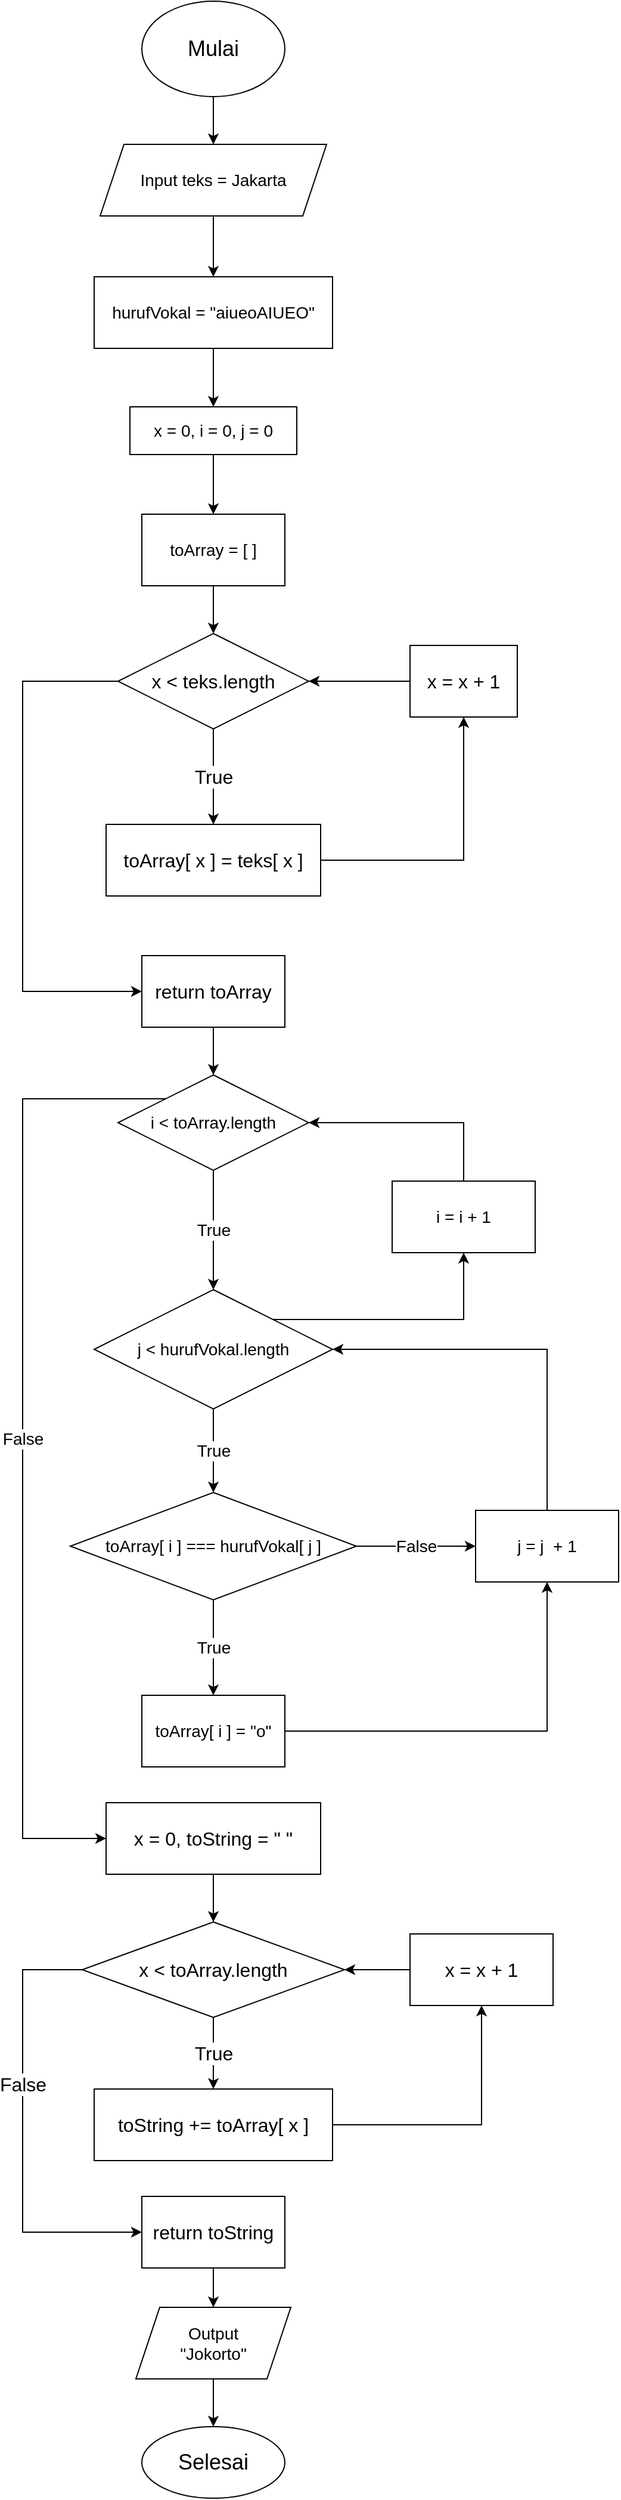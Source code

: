 <mxfile version="20.6.2" type="device"><diagram id="nrazadgDZbLPzRr9Nxsx" name="Page-1"><mxGraphModel dx="1038" dy="556" grid="1" gridSize="10" guides="1" tooltips="1" connect="1" arrows="1" fold="1" page="1" pageScale="1" pageWidth="650" pageHeight="254" math="0" shadow="0"><root><mxCell id="0"/><mxCell id="1" parent="0"/><mxCell id="iTz9kAPEqhln5TLF2vc8-3" value="" style="edgeStyle=orthogonalEdgeStyle;rounded=0;orthogonalLoop=1;jettySize=auto;html=1;fontSize=18;entryX=0.5;entryY=0;entryDx=0;entryDy=0;" parent="1" source="iTz9kAPEqhln5TLF2vc8-1" target="iTz9kAPEqhln5TLF2vc8-4" edge="1"><mxGeometry relative="1" as="geometry"><mxPoint x="381" y="120" as="targetPoint"/></mxGeometry></mxCell><mxCell id="iTz9kAPEqhln5TLF2vc8-1" value="Mulai" style="ellipse;whiteSpace=wrap;html=1;fontSize=18;" parent="1" vertex="1"><mxGeometry x="181" y="80" width="120" height="80" as="geometry"/></mxCell><mxCell id="iTz9kAPEqhln5TLF2vc8-12" value="" style="edgeStyle=orthogonalEdgeStyle;rounded=0;orthogonalLoop=1;jettySize=auto;html=1;fontSize=14;entryX=0.5;entryY=0;entryDx=0;entryDy=0;" parent="1" source="iTz9kAPEqhln5TLF2vc8-4" target="iTz9kAPEqhln5TLF2vc8-11" edge="1"><mxGeometry relative="1" as="geometry"/></mxCell><mxCell id="iTz9kAPEqhln5TLF2vc8-4" value="Input teks = Jakarta" style="shape=parallelogram;perimeter=parallelogramPerimeter;whiteSpace=wrap;html=1;fixedSize=1;fontSize=14;" parent="1" vertex="1"><mxGeometry x="146" y="200" width="190" height="60" as="geometry"/></mxCell><mxCell id="iTz9kAPEqhln5TLF2vc8-14" value="" style="edgeStyle=orthogonalEdgeStyle;rounded=0;orthogonalLoop=1;jettySize=auto;html=1;fontSize=14;entryX=0.5;entryY=0;entryDx=0;entryDy=0;" parent="1" source="iTz9kAPEqhln5TLF2vc8-11" target="iTz9kAPEqhln5TLF2vc8-13" edge="1"><mxGeometry relative="1" as="geometry"/></mxCell><mxCell id="iTz9kAPEqhln5TLF2vc8-11" value="hurufVokal = &quot;aiueoAIUEO&quot;" style="whiteSpace=wrap;html=1;fontSize=14;" parent="1" vertex="1"><mxGeometry x="141" y="311" width="200" height="60" as="geometry"/></mxCell><mxCell id="iTz9kAPEqhln5TLF2vc8-16" value="" style="edgeStyle=orthogonalEdgeStyle;rounded=0;orthogonalLoop=1;jettySize=auto;html=1;fontSize=14;entryX=0.5;entryY=0;entryDx=0;entryDy=0;" parent="1" source="iTz9kAPEqhln5TLF2vc8-13" target="u4vmaYTpjQcJ_F1yOxaH-1" edge="1"><mxGeometry relative="1" as="geometry"><mxPoint x="241" y="490" as="targetPoint"/></mxGeometry></mxCell><mxCell id="iTz9kAPEqhln5TLF2vc8-13" value="x = 0, i = 0, j = 0" style="whiteSpace=wrap;html=1;fontSize=14;" parent="1" vertex="1"><mxGeometry x="171" y="420" width="140" height="40" as="geometry"/></mxCell><mxCell id="iTz9kAPEqhln5TLF2vc8-18" value="True" style="edgeStyle=orthogonalEdgeStyle;rounded=0;orthogonalLoop=1;jettySize=auto;html=1;fontSize=14;entryX=0.5;entryY=0;entryDx=0;entryDy=0;" parent="1" source="iTz9kAPEqhln5TLF2vc8-15" target="iTz9kAPEqhln5TLF2vc8-19" edge="1"><mxGeometry relative="1" as="geometry"><mxPoint x="241" y="1160" as="targetPoint"/></mxGeometry></mxCell><mxCell id="iTz9kAPEqhln5TLF2vc8-40" value="False" style="edgeStyle=orthogonalEdgeStyle;rounded=0;orthogonalLoop=1;jettySize=auto;html=1;exitX=0;exitY=0;exitDx=0;exitDy=0;fontSize=14;entryX=0;entryY=0.5;entryDx=0;entryDy=0;" parent="1" source="iTz9kAPEqhln5TLF2vc8-15" target="u4vmaYTpjQcJ_F1yOxaH-16" edge="1"><mxGeometry relative="1" as="geometry"><mxPoint x="177" y="1810" as="targetPoint"/><Array as="points"><mxPoint x="81" y="1000"/><mxPoint x="81" y="1620"/></Array></mxGeometry></mxCell><mxCell id="iTz9kAPEqhln5TLF2vc8-15" value="i &amp;lt; toArray.length" style="rhombus;whiteSpace=wrap;html=1;fontSize=14;" parent="1" vertex="1"><mxGeometry x="161" y="980" width="160" height="80" as="geometry"/></mxCell><mxCell id="iTz9kAPEqhln5TLF2vc8-22" value="True" style="edgeStyle=orthogonalEdgeStyle;rounded=0;orthogonalLoop=1;jettySize=auto;html=1;exitX=0.5;exitY=1;exitDx=0;exitDy=0;fontSize=14;" parent="1" source="iTz9kAPEqhln5TLF2vc8-19" target="iTz9kAPEqhln5TLF2vc8-23" edge="1"><mxGeometry relative="1" as="geometry"><mxPoint x="241" y="1330" as="targetPoint"/></mxGeometry></mxCell><mxCell id="iTz9kAPEqhln5TLF2vc8-37" style="edgeStyle=orthogonalEdgeStyle;rounded=0;orthogonalLoop=1;jettySize=auto;html=1;exitX=1;exitY=0;exitDx=0;exitDy=0;entryX=0.5;entryY=1;entryDx=0;entryDy=0;fontSize=14;" parent="1" source="iTz9kAPEqhln5TLF2vc8-19" target="iTz9kAPEqhln5TLF2vc8-36" edge="1"><mxGeometry relative="1" as="geometry"/></mxCell><mxCell id="iTz9kAPEqhln5TLF2vc8-19" value="j &amp;lt; hurufVokal.length" style="rhombus;whiteSpace=wrap;html=1;fontSize=14;" parent="1" vertex="1"><mxGeometry x="141" y="1160" width="200" height="100" as="geometry"/></mxCell><mxCell id="iTz9kAPEqhln5TLF2vc8-25" value="True" style="edgeStyle=orthogonalEdgeStyle;rounded=0;orthogonalLoop=1;jettySize=auto;html=1;fontSize=14;" parent="1" source="iTz9kAPEqhln5TLF2vc8-23" target="iTz9kAPEqhln5TLF2vc8-24" edge="1"><mxGeometry relative="1" as="geometry"/></mxCell><mxCell id="iTz9kAPEqhln5TLF2vc8-27" value="False" style="edgeStyle=orthogonalEdgeStyle;rounded=0;orthogonalLoop=1;jettySize=auto;html=1;exitX=1;exitY=0.5;exitDx=0;exitDy=0;entryX=0;entryY=0.5;entryDx=0;entryDy=0;fontSize=14;" parent="1" source="iTz9kAPEqhln5TLF2vc8-23" target="iTz9kAPEqhln5TLF2vc8-33" edge="1"><mxGeometry relative="1" as="geometry"/></mxCell><mxCell id="iTz9kAPEqhln5TLF2vc8-23" value="toArray[ i ] === hurufVokal[ j ]" style="rhombus;whiteSpace=wrap;html=1;fontSize=14;" parent="1" vertex="1"><mxGeometry x="121" y="1330" width="240" height="90" as="geometry"/></mxCell><mxCell id="iTz9kAPEqhln5TLF2vc8-34" style="edgeStyle=orthogonalEdgeStyle;rounded=0;orthogonalLoop=1;jettySize=auto;html=1;exitX=1;exitY=0.5;exitDx=0;exitDy=0;entryX=0.5;entryY=1;entryDx=0;entryDy=0;fontSize=14;" parent="1" source="iTz9kAPEqhln5TLF2vc8-24" target="iTz9kAPEqhln5TLF2vc8-33" edge="1"><mxGeometry relative="1" as="geometry"/></mxCell><mxCell id="iTz9kAPEqhln5TLF2vc8-24" value="toArray[ i ] = &quot;o&quot;" style="whiteSpace=wrap;html=1;fontSize=14;" parent="1" vertex="1"><mxGeometry x="181" y="1500" width="120" height="60" as="geometry"/></mxCell><mxCell id="iTz9kAPEqhln5TLF2vc8-35" style="edgeStyle=orthogonalEdgeStyle;rounded=0;orthogonalLoop=1;jettySize=auto;html=1;exitX=0.5;exitY=0;exitDx=0;exitDy=0;entryX=1;entryY=0.5;entryDx=0;entryDy=0;fontSize=14;" parent="1" source="iTz9kAPEqhln5TLF2vc8-33" target="iTz9kAPEqhln5TLF2vc8-19" edge="1"><mxGeometry relative="1" as="geometry"/></mxCell><mxCell id="iTz9kAPEqhln5TLF2vc8-33" value="j = j&amp;nbsp; + 1" style="rounded=0;whiteSpace=wrap;html=1;fontSize=14;" parent="1" vertex="1"><mxGeometry x="461" y="1345" width="120" height="60" as="geometry"/></mxCell><mxCell id="iTz9kAPEqhln5TLF2vc8-38" style="edgeStyle=orthogonalEdgeStyle;rounded=0;orthogonalLoop=1;jettySize=auto;html=1;exitX=0.5;exitY=0;exitDx=0;exitDy=0;entryX=1;entryY=0.5;entryDx=0;entryDy=0;fontSize=14;" parent="1" source="iTz9kAPEqhln5TLF2vc8-36" target="iTz9kAPEqhln5TLF2vc8-15" edge="1"><mxGeometry relative="1" as="geometry"/></mxCell><mxCell id="iTz9kAPEqhln5TLF2vc8-36" value="i = i + 1" style="rounded=0;whiteSpace=wrap;html=1;fontSize=14;" parent="1" vertex="1"><mxGeometry x="391" y="1069" width="120" height="60" as="geometry"/></mxCell><mxCell id="iTz9kAPEqhln5TLF2vc8-42" value="" style="edgeStyle=orthogonalEdgeStyle;rounded=0;orthogonalLoop=1;jettySize=auto;html=1;fontSize=14;" parent="1" source="iTz9kAPEqhln5TLF2vc8-39" target="iTz9kAPEqhln5TLF2vc8-41" edge="1"><mxGeometry relative="1" as="geometry"/></mxCell><mxCell id="iTz9kAPEqhln5TLF2vc8-39" value="&lt;div&gt;Output&lt;/div&gt;&lt;div&gt;&quot;Jokorto&quot;&lt;br&gt;&lt;/div&gt;" style="shape=parallelogram;perimeter=parallelogramPerimeter;whiteSpace=wrap;html=1;fixedSize=1;fontSize=14;" parent="1" vertex="1"><mxGeometry x="176" y="2013" width="130" height="60" as="geometry"/></mxCell><mxCell id="iTz9kAPEqhln5TLF2vc8-41" value="Selesai" style="ellipse;whiteSpace=wrap;html=1;fontSize=18;" parent="1" vertex="1"><mxGeometry x="181" y="2113" width="120" height="60" as="geometry"/></mxCell><mxCell id="u4vmaYTpjQcJ_F1yOxaH-5" value="" style="edgeStyle=orthogonalEdgeStyle;rounded=0;orthogonalLoop=1;jettySize=auto;html=1;fontSize=14;" edge="1" parent="1" source="u4vmaYTpjQcJ_F1yOxaH-1" target="u4vmaYTpjQcJ_F1yOxaH-4"><mxGeometry relative="1" as="geometry"/></mxCell><mxCell id="u4vmaYTpjQcJ_F1yOxaH-1" value="toArray = [ ]" style="rounded=0;whiteSpace=wrap;html=1;fontSize=14;" vertex="1" parent="1"><mxGeometry x="181" y="510" width="120" height="60" as="geometry"/></mxCell><mxCell id="u4vmaYTpjQcJ_F1yOxaH-7" value="True" style="edgeStyle=orthogonalEdgeStyle;rounded=0;orthogonalLoop=1;jettySize=auto;html=1;fontSize=16;" edge="1" parent="1" source="u4vmaYTpjQcJ_F1yOxaH-4" target="u4vmaYTpjQcJ_F1yOxaH-6"><mxGeometry relative="1" as="geometry"><mxPoint as="offset"/></mxGeometry></mxCell><mxCell id="u4vmaYTpjQcJ_F1yOxaH-14" style="edgeStyle=orthogonalEdgeStyle;rounded=0;orthogonalLoop=1;jettySize=auto;html=1;exitX=0;exitY=0.5;exitDx=0;exitDy=0;entryX=0;entryY=0.5;entryDx=0;entryDy=0;fontSize=16;" edge="1" parent="1" source="u4vmaYTpjQcJ_F1yOxaH-4" target="u4vmaYTpjQcJ_F1yOxaH-13"><mxGeometry relative="1" as="geometry"><Array as="points"><mxPoint x="81" y="650"/><mxPoint x="81" y="910"/></Array></mxGeometry></mxCell><mxCell id="u4vmaYTpjQcJ_F1yOxaH-4" value="x &amp;lt; teks.length" style="rhombus;whiteSpace=wrap;html=1;fontSize=16;rounded=0;" vertex="1" parent="1"><mxGeometry x="161" y="610" width="160" height="80" as="geometry"/></mxCell><mxCell id="u4vmaYTpjQcJ_F1yOxaH-9" value="" style="edgeStyle=orthogonalEdgeStyle;rounded=0;orthogonalLoop=1;jettySize=auto;html=1;fontSize=16;" edge="1" parent="1" source="u4vmaYTpjQcJ_F1yOxaH-6" target="u4vmaYTpjQcJ_F1yOxaH-8"><mxGeometry relative="1" as="geometry"/></mxCell><mxCell id="u4vmaYTpjQcJ_F1yOxaH-6" value="toArray[ x ] = teks[ x ]" style="whiteSpace=wrap;html=1;fontSize=16;rounded=0;" vertex="1" parent="1"><mxGeometry x="151" y="770" width="180" height="60" as="geometry"/></mxCell><mxCell id="u4vmaYTpjQcJ_F1yOxaH-10" value="" style="edgeStyle=orthogonalEdgeStyle;rounded=0;orthogonalLoop=1;jettySize=auto;html=1;fontSize=16;" edge="1" parent="1" source="u4vmaYTpjQcJ_F1yOxaH-8" target="u4vmaYTpjQcJ_F1yOxaH-4"><mxGeometry relative="1" as="geometry"/></mxCell><mxCell id="u4vmaYTpjQcJ_F1yOxaH-8" value="x = x + 1" style="whiteSpace=wrap;html=1;fontSize=16;rounded=0;" vertex="1" parent="1"><mxGeometry x="406" y="620" width="90" height="60" as="geometry"/></mxCell><mxCell id="u4vmaYTpjQcJ_F1yOxaH-15" style="edgeStyle=orthogonalEdgeStyle;rounded=0;orthogonalLoop=1;jettySize=auto;html=1;exitX=0.5;exitY=1;exitDx=0;exitDy=0;fontSize=16;" edge="1" parent="1" source="u4vmaYTpjQcJ_F1yOxaH-13" target="iTz9kAPEqhln5TLF2vc8-15"><mxGeometry relative="1" as="geometry"/></mxCell><mxCell id="u4vmaYTpjQcJ_F1yOxaH-13" value="return toArray" style="rounded=0;whiteSpace=wrap;html=1;fontSize=16;" vertex="1" parent="1"><mxGeometry x="181" y="880" width="120" height="60" as="geometry"/></mxCell><mxCell id="u4vmaYTpjQcJ_F1yOxaH-19" style="edgeStyle=orthogonalEdgeStyle;rounded=0;orthogonalLoop=1;jettySize=auto;html=1;exitX=0.5;exitY=1;exitDx=0;exitDy=0;entryX=0.5;entryY=0;entryDx=0;entryDy=0;fontSize=16;" edge="1" parent="1" source="u4vmaYTpjQcJ_F1yOxaH-16" target="u4vmaYTpjQcJ_F1yOxaH-18"><mxGeometry relative="1" as="geometry"/></mxCell><mxCell id="u4vmaYTpjQcJ_F1yOxaH-16" value="x = 0, toString = &quot; &quot;" style="rounded=0;whiteSpace=wrap;html=1;fontSize=16;" vertex="1" parent="1"><mxGeometry x="151" y="1590" width="180" height="60" as="geometry"/></mxCell><mxCell id="u4vmaYTpjQcJ_F1yOxaH-21" value="True" style="edgeStyle=orthogonalEdgeStyle;rounded=0;orthogonalLoop=1;jettySize=auto;html=1;fontSize=16;" edge="1" parent="1" source="u4vmaYTpjQcJ_F1yOxaH-18" target="u4vmaYTpjQcJ_F1yOxaH-20"><mxGeometry relative="1" as="geometry"/></mxCell><mxCell id="u4vmaYTpjQcJ_F1yOxaH-27" style="edgeStyle=orthogonalEdgeStyle;rounded=0;orthogonalLoop=1;jettySize=auto;html=1;exitX=0;exitY=0.5;exitDx=0;exitDy=0;entryX=0;entryY=0.5;entryDx=0;entryDy=0;fontSize=16;" edge="1" parent="1" source="u4vmaYTpjQcJ_F1yOxaH-18" target="u4vmaYTpjQcJ_F1yOxaH-26"><mxGeometry relative="1" as="geometry"><Array as="points"><mxPoint x="81" y="1730"/><mxPoint x="81" y="1950"/></Array></mxGeometry></mxCell><mxCell id="u4vmaYTpjQcJ_F1yOxaH-29" value="False" style="edgeLabel;html=1;align=center;verticalAlign=middle;resizable=0;points=[];fontSize=16;" vertex="1" connectable="0" parent="u4vmaYTpjQcJ_F1yOxaH-27"><mxGeometry x="-0.211" relative="1" as="geometry"><mxPoint as="offset"/></mxGeometry></mxCell><mxCell id="u4vmaYTpjQcJ_F1yOxaH-18" value="x &amp;lt; toArray.length" style="rhombus;whiteSpace=wrap;html=1;fontSize=16;" vertex="1" parent="1"><mxGeometry x="131" y="1690" width="220" height="80" as="geometry"/></mxCell><mxCell id="u4vmaYTpjQcJ_F1yOxaH-23" value="" style="edgeStyle=orthogonalEdgeStyle;rounded=0;orthogonalLoop=1;jettySize=auto;html=1;fontSize=16;" edge="1" parent="1" source="u4vmaYTpjQcJ_F1yOxaH-20" target="u4vmaYTpjQcJ_F1yOxaH-22"><mxGeometry relative="1" as="geometry"/></mxCell><mxCell id="u4vmaYTpjQcJ_F1yOxaH-20" value="toString += toArray[ x ]" style="whiteSpace=wrap;html=1;fontSize=16;" vertex="1" parent="1"><mxGeometry x="141" y="1830" width="200" height="60" as="geometry"/></mxCell><mxCell id="u4vmaYTpjQcJ_F1yOxaH-24" value="" style="edgeStyle=orthogonalEdgeStyle;rounded=0;orthogonalLoop=1;jettySize=auto;html=1;fontSize=16;" edge="1" parent="1" source="u4vmaYTpjQcJ_F1yOxaH-22" target="u4vmaYTpjQcJ_F1yOxaH-18"><mxGeometry relative="1" as="geometry"/></mxCell><mxCell id="u4vmaYTpjQcJ_F1yOxaH-22" value="x = x + 1" style="whiteSpace=wrap;html=1;fontSize=16;" vertex="1" parent="1"><mxGeometry x="406" y="1700" width="120" height="60" as="geometry"/></mxCell><mxCell id="u4vmaYTpjQcJ_F1yOxaH-28" value="" style="edgeStyle=orthogonalEdgeStyle;rounded=0;orthogonalLoop=1;jettySize=auto;html=1;fontSize=16;" edge="1" parent="1" source="u4vmaYTpjQcJ_F1yOxaH-26" target="iTz9kAPEqhln5TLF2vc8-39"><mxGeometry relative="1" as="geometry"/></mxCell><mxCell id="u4vmaYTpjQcJ_F1yOxaH-26" value="return toString" style="rounded=0;whiteSpace=wrap;html=1;fontSize=16;" vertex="1" parent="1"><mxGeometry x="181" y="1920" width="120" height="60" as="geometry"/></mxCell></root></mxGraphModel></diagram></mxfile>